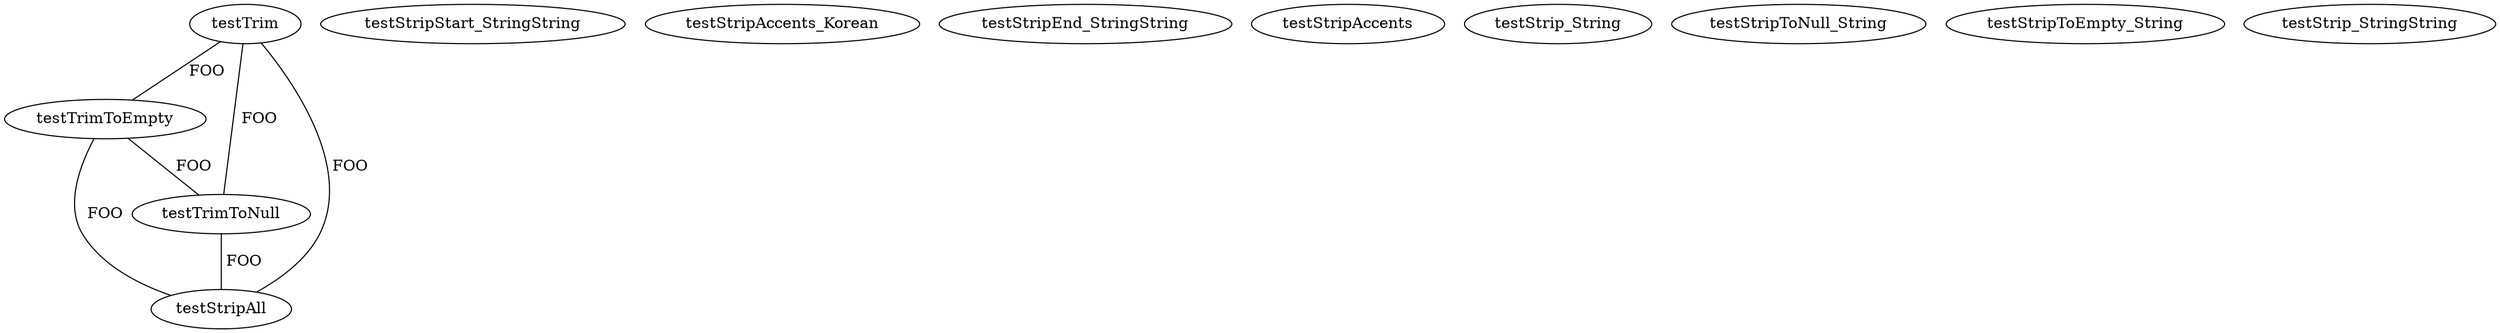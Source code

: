 digraph G {
testTrim;
testTrimToEmpty;
testStripStart_StringString;
testStripAccents_Korean;
testStripEnd_StringString;
testStripAccents;
testTrimToNull;
testStripAll;
testStrip_String;
testStripToNull_String;
testStripToEmpty_String;
testStrip_StringString;
testTrim -> testTrimToEmpty [label=" FOO", dir=none];
testTrim -> testTrimToNull [label=" FOO", dir=none];
testTrim -> testStripAll [label=" FOO", dir=none];
testTrimToEmpty -> testTrimToNull [label=" FOO", dir=none];
testTrimToEmpty -> testStripAll [label=" FOO", dir=none];
testTrimToNull -> testStripAll [label=" FOO", dir=none];
}